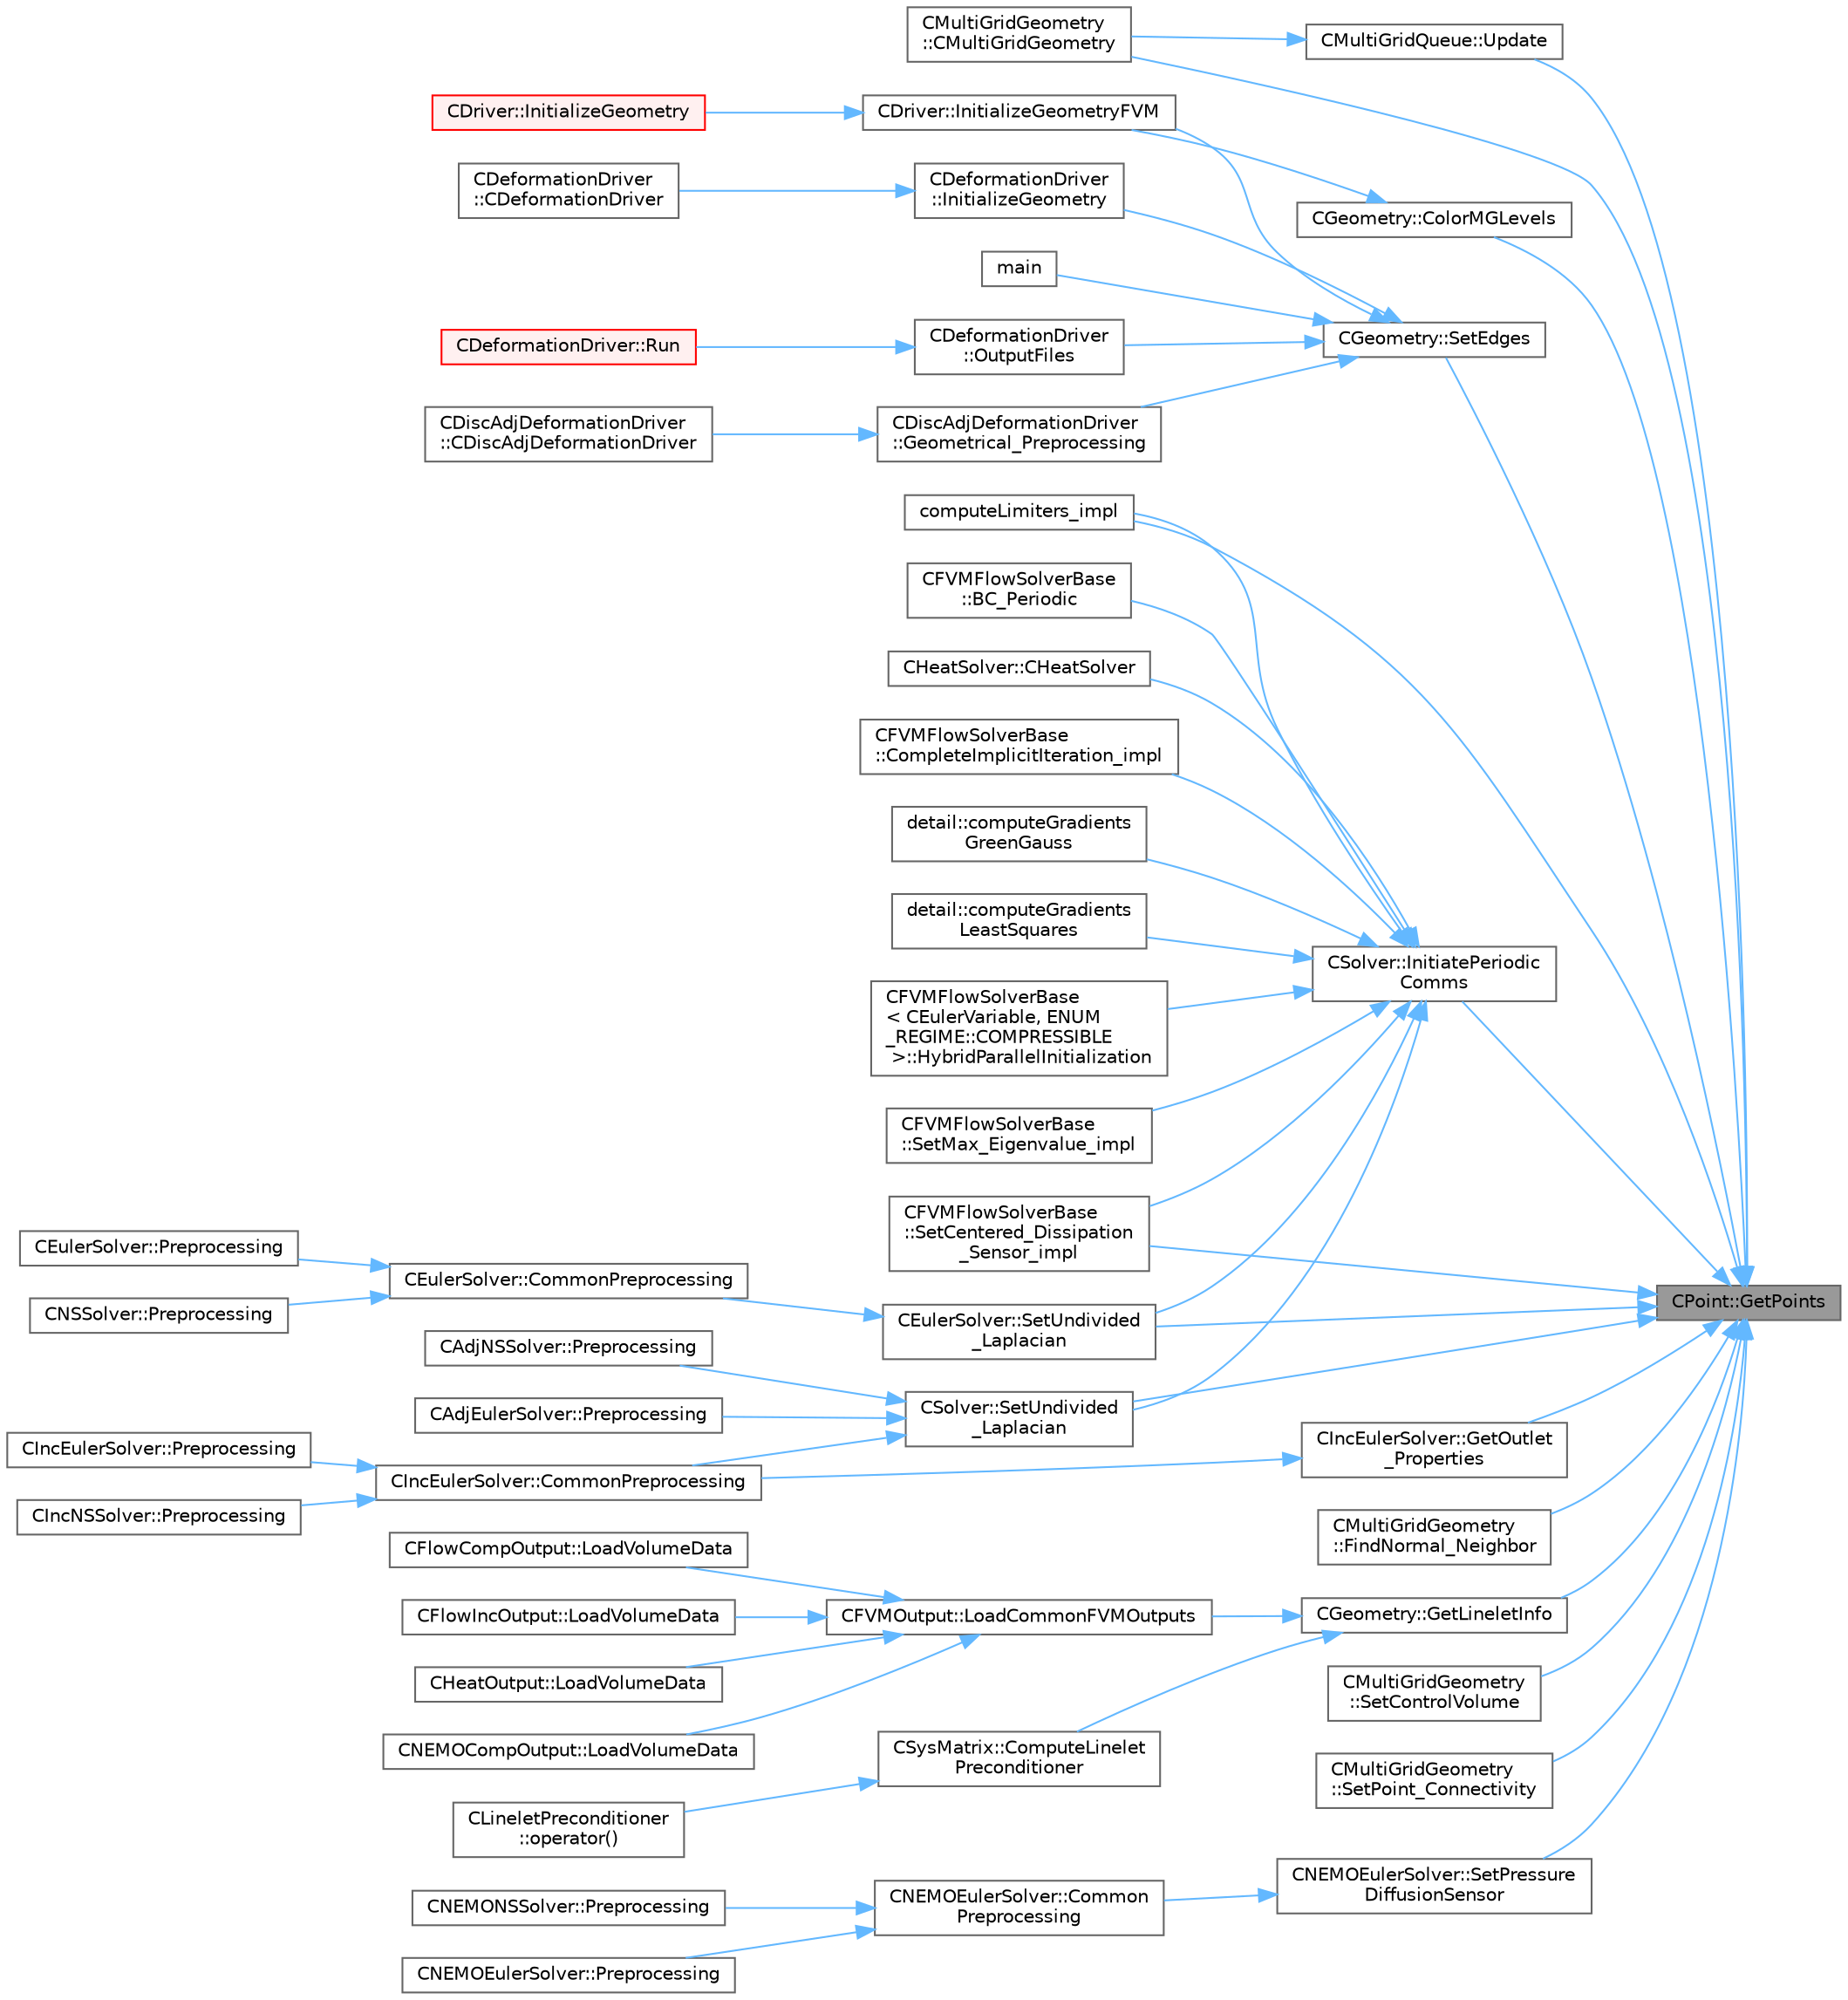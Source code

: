 digraph "CPoint::GetPoints"
{
 // LATEX_PDF_SIZE
  bgcolor="transparent";
  edge [fontname=Helvetica,fontsize=10,labelfontname=Helvetica,labelfontsize=10];
  node [fontname=Helvetica,fontsize=10,shape=box,height=0.2,width=0.4];
  rankdir="RL";
  Node1 [id="Node000001",label="CPoint::GetPoints",height=0.2,width=0.4,color="gray40", fillcolor="grey60", style="filled", fontcolor="black",tooltip="Get the entire point adjacency information in compressed format (CSR)."];
  Node1 -> Node2 [id="edge1_Node000001_Node000002",dir="back",color="steelblue1",style="solid",tooltip=" "];
  Node2 [id="Node000002",label="CMultiGridGeometry\l::CMultiGridGeometry",height=0.2,width=0.4,color="grey40", fillcolor="white", style="filled",URL="$classCMultiGridGeometry.html#a59a712b6935d3057542cc1481e44c1c3",tooltip="Constructor of the class."];
  Node1 -> Node3 [id="edge2_Node000001_Node000003",dir="back",color="steelblue1",style="solid",tooltip=" "];
  Node3 [id="Node000003",label="CGeometry::ColorMGLevels",height=0.2,width=0.4,color="grey40", fillcolor="white", style="filled",URL="$classCGeometry.html#a40bdc526f6478090d15668d7ea61d734",tooltip="Color multigrid levels for visualization."];
  Node3 -> Node4 [id="edge3_Node000003_Node000004",dir="back",color="steelblue1",style="solid",tooltip=" "];
  Node4 [id="Node000004",label="CDriver::InitializeGeometryFVM",height=0.2,width=0.4,color="grey40", fillcolor="white", style="filled",URL="$classCDriver.html#aedc08d3b6ea02eeed60695e5c4d52336",tooltip="InitializeGeometryFVM."];
  Node4 -> Node5 [id="edge4_Node000004_Node000005",dir="back",color="steelblue1",style="solid",tooltip=" "];
  Node5 [id="Node000005",label="CDriver::InitializeGeometry",height=0.2,width=0.4,color="red", fillcolor="#FFF0F0", style="filled",URL="$classCDriver.html#a13e45636e813ccc36b5e4a42adb18d96",tooltip="Construction of the edge-based data structure and the multi-grid structure."];
  Node1 -> Node7 [id="edge5_Node000001_Node000007",dir="back",color="steelblue1",style="solid",tooltip=" "];
  Node7 [id="Node000007",label="computeLimiters_impl",height=0.2,width=0.4,color="grey40", fillcolor="white", style="filled",URL="$group__FvmAlgos.html#ga4639562695f9dc19f098e6d00fcacde1",tooltip="Generic limiter computation for methods based on one limiter value per point (as opposed to one per e..."];
  Node1 -> Node8 [id="edge6_Node000001_Node000008",dir="back",color="steelblue1",style="solid",tooltip=" "];
  Node8 [id="Node000008",label="CMultiGridGeometry\l::FindNormal_Neighbor",height=0.2,width=0.4,color="grey40", fillcolor="white", style="filled",URL="$classCMultiGridGeometry.html#a75a71bdd4063eef6efea25cad7c11942",tooltip="Find and store the closest neighbor to a vertex."];
  Node1 -> Node9 [id="edge7_Node000001_Node000009",dir="back",color="steelblue1",style="solid",tooltip=" "];
  Node9 [id="Node000009",label="CGeometry::GetLineletInfo",height=0.2,width=0.4,color="grey40", fillcolor="white", style="filled",URL="$classCGeometry.html#ae1e8531f66b9d9fa0d87eae099130df3",tooltip="Get the linelet definition, this function computes the linelets if that has not been done yet."];
  Node9 -> Node10 [id="edge8_Node000009_Node000010",dir="back",color="steelblue1",style="solid",tooltip=" "];
  Node10 [id="Node000010",label="CSysMatrix::ComputeLinelet\lPreconditioner",height=0.2,width=0.4,color="grey40", fillcolor="white", style="filled",URL="$classCSysMatrix.html#a0b1aca3806964da984c4fefe61cf2c64",tooltip="Multiply CSysVector by the preconditioner."];
  Node10 -> Node11 [id="edge9_Node000010_Node000011",dir="back",color="steelblue1",style="solid",tooltip=" "];
  Node11 [id="Node000011",label="CLineletPreconditioner\l::operator()",height=0.2,width=0.4,color="grey40", fillcolor="white", style="filled",URL="$classCLineletPreconditioner.html#a83145de3211bd97bcd13937a910c4819",tooltip="Operator that defines the preconditioner operation."];
  Node9 -> Node12 [id="edge10_Node000009_Node000012",dir="back",color="steelblue1",style="solid",tooltip=" "];
  Node12 [id="Node000012",label="CFVMOutput::LoadCommonFVMOutputs",height=0.2,width=0.4,color="grey40", fillcolor="white", style="filled",URL="$classCFVMOutput.html#a5375edccdb847e5e4b03dc742c9c4d9e",tooltip="Load common FVM outputs."];
  Node12 -> Node13 [id="edge11_Node000012_Node000013",dir="back",color="steelblue1",style="solid",tooltip=" "];
  Node13 [id="Node000013",label="CFlowCompOutput::LoadVolumeData",height=0.2,width=0.4,color="grey40", fillcolor="white", style="filled",URL="$classCFlowCompOutput.html#a4dbb2657e6ea72800af13ddf08789276",tooltip="Set the values of the volume output fields for a point."];
  Node12 -> Node14 [id="edge12_Node000012_Node000014",dir="back",color="steelblue1",style="solid",tooltip=" "];
  Node14 [id="Node000014",label="CFlowIncOutput::LoadVolumeData",height=0.2,width=0.4,color="grey40", fillcolor="white", style="filled",URL="$classCFlowIncOutput.html#a72e2584bbcbcf7e3a94dae5344953f08",tooltip="Set the values of the volume output fields for a point."];
  Node12 -> Node15 [id="edge13_Node000012_Node000015",dir="back",color="steelblue1",style="solid",tooltip=" "];
  Node15 [id="Node000015",label="CHeatOutput::LoadVolumeData",height=0.2,width=0.4,color="grey40", fillcolor="white", style="filled",URL="$classCHeatOutput.html#af768a80cffb052341a2168db77bca7f7",tooltip="Set the values of the volume output fields for a point."];
  Node12 -> Node16 [id="edge14_Node000012_Node000016",dir="back",color="steelblue1",style="solid",tooltip=" "];
  Node16 [id="Node000016",label="CNEMOCompOutput::LoadVolumeData",height=0.2,width=0.4,color="grey40", fillcolor="white", style="filled",URL="$classCNEMOCompOutput.html#a89eba9a2ef60d470409b605e9a06140b",tooltip="Set the values of the volume output fields for a point."];
  Node1 -> Node17 [id="edge15_Node000001_Node000017",dir="back",color="steelblue1",style="solid",tooltip=" "];
  Node17 [id="Node000017",label="CIncEulerSolver::GetOutlet\l_Properties",height=0.2,width=0.4,color="grey40", fillcolor="white", style="filled",URL="$classCIncEulerSolver.html#aacea1dc960644b2fb82b191b17bf9056",tooltip="A virtual member."];
  Node17 -> Node18 [id="edge16_Node000017_Node000018",dir="back",color="steelblue1",style="solid",tooltip=" "];
  Node18 [id="Node000018",label="CIncEulerSolver::CommonPreprocessing",height=0.2,width=0.4,color="grey40", fillcolor="white", style="filled",URL="$classCIncEulerSolver.html#ac50d02e914c4337e73d2c4878b12c59d",tooltip="Preprocessing actions common to the Euler and NS solvers."];
  Node18 -> Node19 [id="edge17_Node000018_Node000019",dir="back",color="steelblue1",style="solid",tooltip=" "];
  Node19 [id="Node000019",label="CIncEulerSolver::Preprocessing",height=0.2,width=0.4,color="grey40", fillcolor="white", style="filled",URL="$classCIncEulerSolver.html#aac33066eba6bdbe02693afb992e307d8",tooltip="Compute primitive variables and their gradients."];
  Node18 -> Node20 [id="edge18_Node000018_Node000020",dir="back",color="steelblue1",style="solid",tooltip=" "];
  Node20 [id="Node000020",label="CIncNSSolver::Preprocessing",height=0.2,width=0.4,color="grey40", fillcolor="white", style="filled",URL="$classCIncNSSolver.html#aaaff5cfe93aa72a689248c80b2ea9149",tooltip="Restart residual and compute gradients."];
  Node1 -> Node21 [id="edge19_Node000001_Node000021",dir="back",color="steelblue1",style="solid",tooltip=" "];
  Node21 [id="Node000021",label="CSolver::InitiatePeriodic\lComms",height=0.2,width=0.4,color="grey40", fillcolor="white", style="filled",URL="$classCSolver.html#a1a6e3eee698f471925178d422a0c3724",tooltip="Routine to load a solver quantity into the data structures for MPI periodic communication and to laun..."];
  Node21 -> Node22 [id="edge20_Node000021_Node000022",dir="back",color="steelblue1",style="solid",tooltip=" "];
  Node22 [id="Node000022",label="CFVMFlowSolverBase\l::BC_Periodic",height=0.2,width=0.4,color="grey40", fillcolor="white", style="filled",URL="$classCFVMFlowSolverBase.html#a24ebe4d462bbef07ec992c8c4d3e3aa3",tooltip="Impose a periodic boundary condition by summing contributions from the complete control volume."];
  Node21 -> Node23 [id="edge21_Node000021_Node000023",dir="back",color="steelblue1",style="solid",tooltip=" "];
  Node23 [id="Node000023",label="CHeatSolver::CHeatSolver",height=0.2,width=0.4,color="grey40", fillcolor="white", style="filled",URL="$classCHeatSolver.html#a89c9ece2b98a950e53f4ee9482968186",tooltip="Constructor of the class."];
  Node21 -> Node24 [id="edge22_Node000021_Node000024",dir="back",color="steelblue1",style="solid",tooltip=" "];
  Node24 [id="Node000024",label="CFVMFlowSolverBase\l::CompleteImplicitIteration_impl",height=0.2,width=0.4,color="grey40", fillcolor="white", style="filled",URL="$classCFVMFlowSolverBase.html#a3eb0fbabf1ce42ccc0fe626473800e09",tooltip="Generic implementation to complete an implicit iteration, i.e. update the solution."];
  Node21 -> Node25 [id="edge23_Node000021_Node000025",dir="back",color="steelblue1",style="solid",tooltip=" "];
  Node25 [id="Node000025",label="detail::computeGradients\lGreenGauss",height=0.2,width=0.4,color="grey40", fillcolor="white", style="filled",URL="$group__FvmAlgos.html#ga031dfb21c1777c986ae93d716ec4568b",tooltip="Compute the gradient of a field using the Green-Gauss theorem."];
  Node21 -> Node26 [id="edge24_Node000021_Node000026",dir="back",color="steelblue1",style="solid",tooltip=" "];
  Node26 [id="Node000026",label="detail::computeGradients\lLeastSquares",height=0.2,width=0.4,color="grey40", fillcolor="white", style="filled",URL="$group__FvmAlgos.html#ga186a32bf8b211a50432fe55a6a608c21",tooltip="Compute the gradient of a field using inverse-distance-weighted or unweighted Least-Squares approxima..."];
  Node21 -> Node7 [id="edge25_Node000021_Node000007",dir="back",color="steelblue1",style="solid",tooltip=" "];
  Node21 -> Node27 [id="edge26_Node000021_Node000027",dir="back",color="steelblue1",style="solid",tooltip=" "];
  Node27 [id="Node000027",label="CFVMFlowSolverBase\l\< CEulerVariable, ENUM\l_REGIME::COMPRESSIBLE\l \>::HybridParallelInitialization",height=0.2,width=0.4,color="grey40", fillcolor="white", style="filled",URL="$classCFVMFlowSolverBase.html#add3f32c09f3bb0032ed4cc4144ec8b10",tooltip="Initialize thread parallel variables."];
  Node21 -> Node28 [id="edge27_Node000021_Node000028",dir="back",color="steelblue1",style="solid",tooltip=" "];
  Node28 [id="Node000028",label="CFVMFlowSolverBase\l::SetCentered_Dissipation\l_Sensor_impl",height=0.2,width=0.4,color="grey40", fillcolor="white", style="filled",URL="$classCFVMFlowSolverBase.html#afb9ed896e3882658d23042a5ee15c9d2",tooltip="Compute the dissipation sensor for centered schemes."];
  Node21 -> Node29 [id="edge28_Node000021_Node000029",dir="back",color="steelblue1",style="solid",tooltip=" "];
  Node29 [id="Node000029",label="CFVMFlowSolverBase\l::SetMax_Eigenvalue_impl",height=0.2,width=0.4,color="grey40", fillcolor="white", style="filled",URL="$classCFVMFlowSolverBase.html#adc3a96a8ca25902058864c18b533192d",tooltip="Compute the max eigenvalue, gemeric implementation."];
  Node21 -> Node30 [id="edge29_Node000021_Node000030",dir="back",color="steelblue1",style="solid",tooltip=" "];
  Node30 [id="Node000030",label="CEulerSolver::SetUndivided\l_Laplacian",height=0.2,width=0.4,color="grey40", fillcolor="white", style="filled",URL="$classCEulerSolver.html#a82314e58faf4d98a5f3733f43d64de92",tooltip="Compute the undivided laplacian for the solution."];
  Node30 -> Node31 [id="edge30_Node000030_Node000031",dir="back",color="steelblue1",style="solid",tooltip=" "];
  Node31 [id="Node000031",label="CEulerSolver::CommonPreprocessing",height=0.2,width=0.4,color="grey40", fillcolor="white", style="filled",URL="$classCEulerSolver.html#a0d6f93feba8d6aad18edf3594213042b",tooltip="Preprocessing actions common to the Euler and NS solvers."];
  Node31 -> Node32 [id="edge31_Node000031_Node000032",dir="back",color="steelblue1",style="solid",tooltip=" "];
  Node32 [id="Node000032",label="CEulerSolver::Preprocessing",height=0.2,width=0.4,color="grey40", fillcolor="white", style="filled",URL="$classCEulerSolver.html#ab08b6aa95648e7ab973f9f247fe54b31",tooltip="Compute primitive variables and their gradients."];
  Node31 -> Node33 [id="edge32_Node000031_Node000033",dir="back",color="steelblue1",style="solid",tooltip=" "];
  Node33 [id="Node000033",label="CNSSolver::Preprocessing",height=0.2,width=0.4,color="grey40", fillcolor="white", style="filled",URL="$classCNSSolver.html#af83e7cb773797239cdc98fc4d202d32f",tooltip="Restart residual and compute gradients."];
  Node21 -> Node34 [id="edge33_Node000021_Node000034",dir="back",color="steelblue1",style="solid",tooltip=" "];
  Node34 [id="Node000034",label="CSolver::SetUndivided\l_Laplacian",height=0.2,width=0.4,color="grey40", fillcolor="white", style="filled",URL="$classCSolver.html#ae9fa6bf0e3ef0dff07dd85e0a87eef4d",tooltip="Compute the undivided laplacian for the solution variables."];
  Node34 -> Node18 [id="edge34_Node000034_Node000018",dir="back",color="steelblue1",style="solid",tooltip=" "];
  Node34 -> Node35 [id="edge35_Node000034_Node000035",dir="back",color="steelblue1",style="solid",tooltip=" "];
  Node35 [id="Node000035",label="CAdjEulerSolver::Preprocessing",height=0.2,width=0.4,color="grey40", fillcolor="white", style="filled",URL="$classCAdjEulerSolver.html#a64baf8c7af6006bdc4ad0919f7c2507a",tooltip="Initialize the residual vectors."];
  Node34 -> Node36 [id="edge36_Node000034_Node000036",dir="back",color="steelblue1",style="solid",tooltip=" "];
  Node36 [id="Node000036",label="CAdjNSSolver::Preprocessing",height=0.2,width=0.4,color="grey40", fillcolor="white", style="filled",URL="$classCAdjNSSolver.html#a0669f6fb8ef7cd7800d151d4aff7d3f6",tooltip="Restart residual and compute gradients."];
  Node1 -> Node28 [id="edge37_Node000001_Node000028",dir="back",color="steelblue1",style="solid",tooltip=" "];
  Node1 -> Node37 [id="edge38_Node000001_Node000037",dir="back",color="steelblue1",style="solid",tooltip=" "];
  Node37 [id="Node000037",label="CMultiGridGeometry\l::SetControlVolume",height=0.2,width=0.4,color="grey40", fillcolor="white", style="filled",URL="$classCMultiGridGeometry.html#aa516893fc83e18269921b555a5e7da0c",tooltip="Set the edge structure of the agglomerated control volume."];
  Node1 -> Node38 [id="edge39_Node000001_Node000038",dir="back",color="steelblue1",style="solid",tooltip=" "];
  Node38 [id="Node000038",label="CGeometry::SetEdges",height=0.2,width=0.4,color="grey40", fillcolor="white", style="filled",URL="$classCGeometry.html#a4aa4b21b72b39291bab049b7b5743811",tooltip="Sets the edges of an elemment."];
  Node38 -> Node39 [id="edge40_Node000038_Node000039",dir="back",color="steelblue1",style="solid",tooltip=" "];
  Node39 [id="Node000039",label="CDiscAdjDeformationDriver\l::Geometrical_Preprocessing",height=0.2,width=0.4,color="grey40", fillcolor="white", style="filled",URL="$classCDiscAdjDeformationDriver.html#ac2c88041c6779b61cde9db5afd943e9d",tooltip="Construction of the edge-based data structure."];
  Node39 -> Node40 [id="edge41_Node000039_Node000040",dir="back",color="steelblue1",style="solid",tooltip=" "];
  Node40 [id="Node000040",label="CDiscAdjDeformationDriver\l::CDiscAdjDeformationDriver",height=0.2,width=0.4,color="grey40", fillcolor="white", style="filled",URL="$classCDiscAdjDeformationDriver.html#a7ee59aebccb12d730fe2e5d1fbe7b216",tooltip="Constructor of the class."];
  Node38 -> Node41 [id="edge42_Node000038_Node000041",dir="back",color="steelblue1",style="solid",tooltip=" "];
  Node41 [id="Node000041",label="CDeformationDriver\l::InitializeGeometry",height=0.2,width=0.4,color="grey40", fillcolor="white", style="filled",URL="$classCDeformationDriver.html#aae61614fbb25e61084b64fc68cc01940",tooltip="Construction of the edge-based data structure."];
  Node41 -> Node42 [id="edge43_Node000041_Node000042",dir="back",color="steelblue1",style="solid",tooltip=" "];
  Node42 [id="Node000042",label="CDeformationDriver\l::CDeformationDriver",height=0.2,width=0.4,color="grey40", fillcolor="white", style="filled",URL="$classCDeformationDriver.html#a598689718de003eea6540a042e6c7994",tooltip="Constructor of the class."];
  Node38 -> Node4 [id="edge44_Node000038_Node000004",dir="back",color="steelblue1",style="solid",tooltip=" "];
  Node38 -> Node43 [id="edge45_Node000038_Node000043",dir="back",color="steelblue1",style="solid",tooltip=" "];
  Node43 [id="Node000043",label="main",height=0.2,width=0.4,color="grey40", fillcolor="white", style="filled",URL="$SU2__GEO_8cpp.html#a0ddf1224851353fc92bfbff6f499fa97",tooltip=" "];
  Node38 -> Node44 [id="edge46_Node000038_Node000044",dir="back",color="steelblue1",style="solid",tooltip=" "];
  Node44 [id="Node000044",label="CDeformationDriver\l::OutputFiles",height=0.2,width=0.4,color="grey40", fillcolor="white", style="filled",URL="$classCDeformationDriver.html#a87e04020865a0667acb8aab363200226",tooltip="Output the mesh."];
  Node44 -> Node45 [id="edge47_Node000044_Node000045",dir="back",color="steelblue1",style="solid",tooltip=" "];
  Node45 [id="Node000045",label="CDeformationDriver::Run",height=0.2,width=0.4,color="red", fillcolor="#FFF0F0", style="filled",URL="$classCDeformationDriver.html#aa6da6453a3790a001ed9cb135926e107",tooltip="Launch the driver computation."];
  Node1 -> Node47 [id="edge48_Node000001_Node000047",dir="back",color="steelblue1",style="solid",tooltip=" "];
  Node47 [id="Node000047",label="CMultiGridGeometry\l::SetPoint_Connectivity",height=0.2,width=0.4,color="grey40", fillcolor="white", style="filled",URL="$classCMultiGridGeometry.html#aea8846cce64d85bb7c4ece4f8ab3d1e8",tooltip="Set points which surround a point."];
  Node1 -> Node48 [id="edge49_Node000001_Node000048",dir="back",color="steelblue1",style="solid",tooltip=" "];
  Node48 [id="Node000048",label="CNEMOEulerSolver::SetPressure\lDiffusionSensor",height=0.2,width=0.4,color="grey40", fillcolor="white", style="filled",URL="$classCNEMOEulerSolver.html#ae3b9dab24a842ae04b745c5303ec52aa",tooltip="Compute the Pressure sensor for NEMO schemes."];
  Node48 -> Node49 [id="edge50_Node000048_Node000049",dir="back",color="steelblue1",style="solid",tooltip=" "];
  Node49 [id="Node000049",label="CNEMOEulerSolver::Common\lPreprocessing",height=0.2,width=0.4,color="grey40", fillcolor="white", style="filled",URL="$classCNEMOEulerSolver.html#a27f21d6dbfb7f6c600f759caf7625087",tooltip="Preprocessing actions common to the Euler and NS solvers."];
  Node49 -> Node50 [id="edge51_Node000049_Node000050",dir="back",color="steelblue1",style="solid",tooltip=" "];
  Node50 [id="Node000050",label="CNEMOEulerSolver::Preprocessing",height=0.2,width=0.4,color="grey40", fillcolor="white", style="filled",URL="$classCNEMOEulerSolver.html#a3c5a59b5c1c9195757626bff151dbaa9",tooltip="Compute the velocity^2, SoundSpeed, Pressure, Enthalpy, Viscosity."];
  Node49 -> Node51 [id="edge52_Node000049_Node000051",dir="back",color="steelblue1",style="solid",tooltip=" "];
  Node51 [id="Node000051",label="CNEMONSSolver::Preprocessing",height=0.2,width=0.4,color="grey40", fillcolor="white", style="filled",URL="$classCNEMONSSolver.html#aef1c13c42cd8103377619f7d94660d6a",tooltip="Restart residual and compute gradients."];
  Node1 -> Node30 [id="edge53_Node000001_Node000030",dir="back",color="steelblue1",style="solid",tooltip=" "];
  Node1 -> Node34 [id="edge54_Node000001_Node000034",dir="back",color="steelblue1",style="solid",tooltip=" "];
  Node1 -> Node52 [id="edge55_Node000001_Node000052",dir="back",color="steelblue1",style="solid",tooltip=" "];
  Node52 [id="Node000052",label="CMultiGridQueue::Update",height=0.2,width=0.4,color="grey40", fillcolor="white", style="filled",URL="$classCMultiGridQueue.html#adad3e812fcb1fecdff183c90606644a2",tooltip="Update the queue with the new control volume (remove the CV and increase the priority of the neighbor..."];
  Node52 -> Node2 [id="edge56_Node000052_Node000002",dir="back",color="steelblue1",style="solid",tooltip=" "];
}
